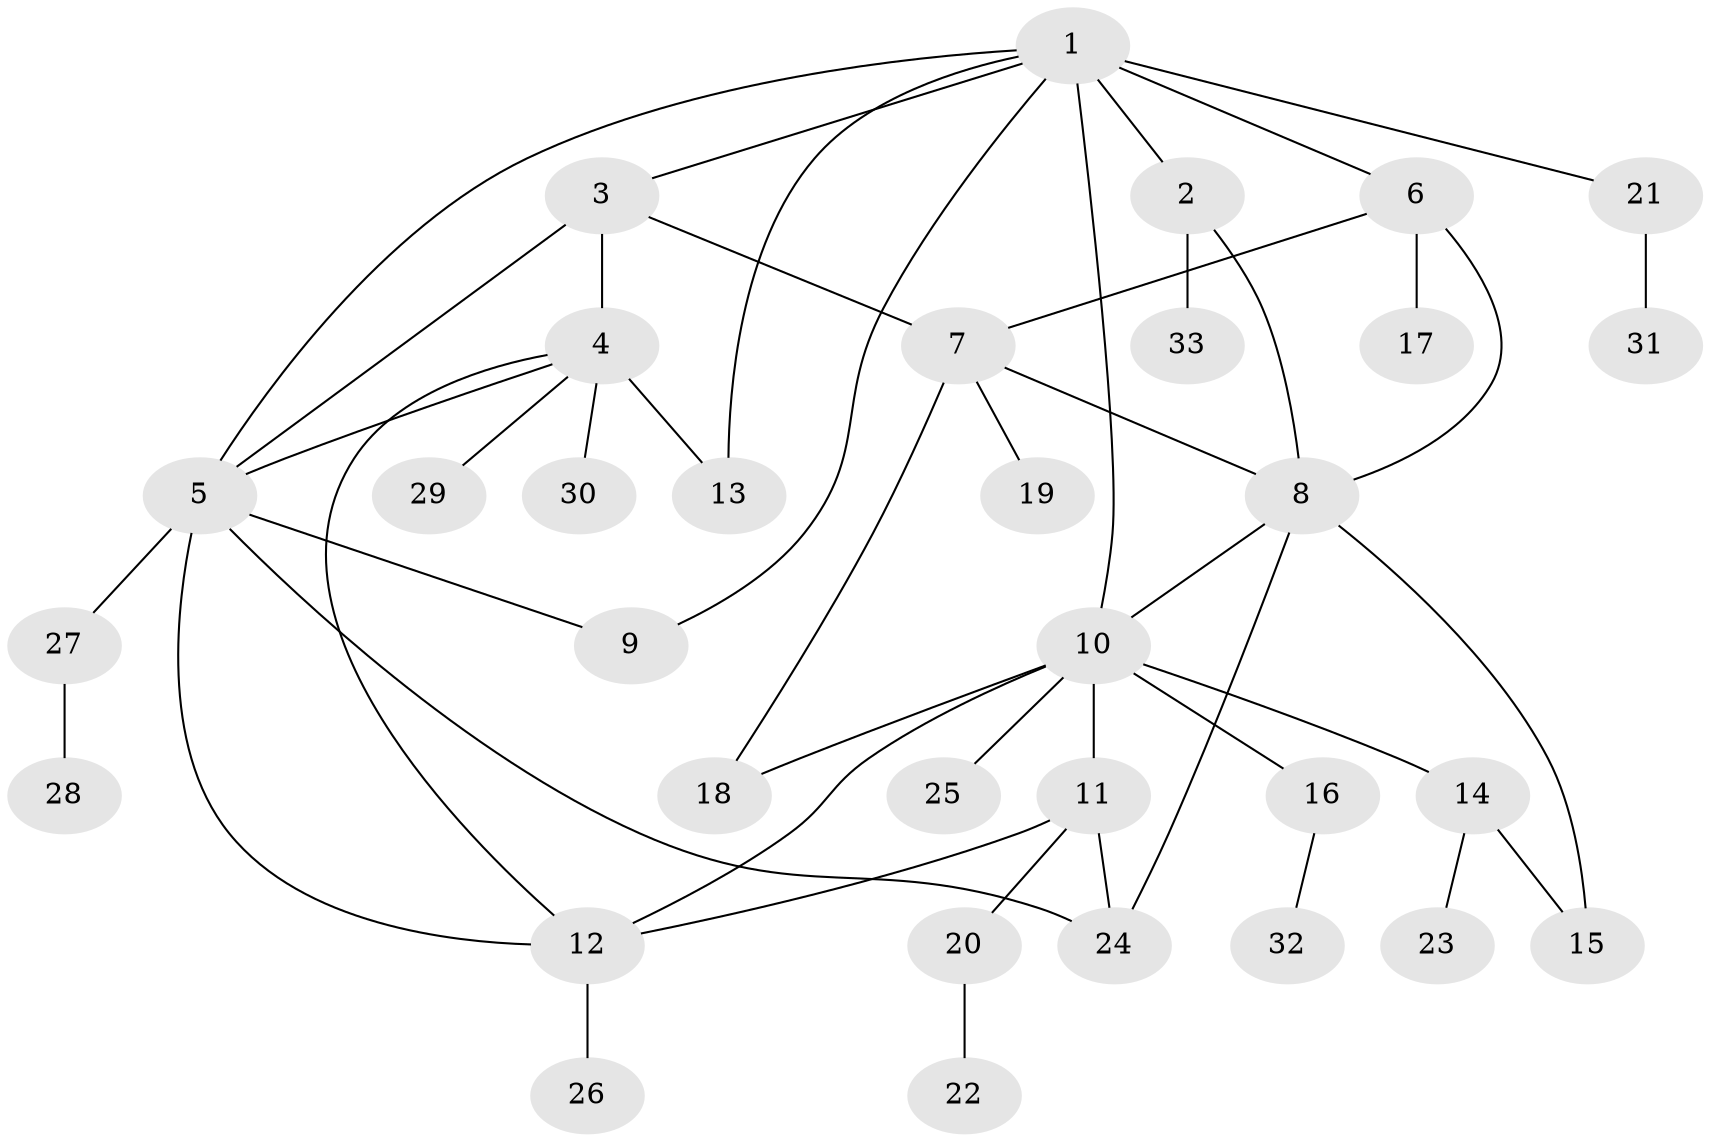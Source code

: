 // original degree distribution, {5: 0.06349206349206349, 4: 0.07936507936507936, 9: 0.015873015873015872, 6: 0.031746031746031744, 7: 0.031746031746031744, 8: 0.015873015873015872, 3: 0.07936507936507936, 10: 0.015873015873015872, 1: 0.5396825396825397, 2: 0.12698412698412698}
// Generated by graph-tools (version 1.1) at 2025/37/03/09/25 02:37:13]
// undirected, 33 vertices, 47 edges
graph export_dot {
graph [start="1"]
  node [color=gray90,style=filled];
  1;
  2;
  3;
  4;
  5;
  6;
  7;
  8;
  9;
  10;
  11;
  12;
  13;
  14;
  15;
  16;
  17;
  18;
  19;
  20;
  21;
  22;
  23;
  24;
  25;
  26;
  27;
  28;
  29;
  30;
  31;
  32;
  33;
  1 -- 2 [weight=2.0];
  1 -- 3 [weight=1.0];
  1 -- 5 [weight=1.0];
  1 -- 6 [weight=1.0];
  1 -- 9 [weight=1.0];
  1 -- 10 [weight=1.0];
  1 -- 13 [weight=1.0];
  1 -- 21 [weight=1.0];
  2 -- 8 [weight=1.0];
  2 -- 33 [weight=1.0];
  3 -- 4 [weight=1.0];
  3 -- 5 [weight=1.0];
  3 -- 7 [weight=1.0];
  4 -- 5 [weight=1.0];
  4 -- 12 [weight=1.0];
  4 -- 13 [weight=3.0];
  4 -- 29 [weight=1.0];
  4 -- 30 [weight=1.0];
  5 -- 9 [weight=1.0];
  5 -- 12 [weight=1.0];
  5 -- 24 [weight=1.0];
  5 -- 27 [weight=1.0];
  6 -- 7 [weight=1.0];
  6 -- 8 [weight=1.0];
  6 -- 17 [weight=2.0];
  7 -- 8 [weight=1.0];
  7 -- 18 [weight=2.0];
  7 -- 19 [weight=1.0];
  8 -- 10 [weight=1.0];
  8 -- 15 [weight=2.0];
  8 -- 24 [weight=1.0];
  10 -- 11 [weight=1.0];
  10 -- 12 [weight=1.0];
  10 -- 14 [weight=1.0];
  10 -- 16 [weight=1.0];
  10 -- 18 [weight=1.0];
  10 -- 25 [weight=2.0];
  11 -- 12 [weight=1.0];
  11 -- 20 [weight=1.0];
  11 -- 24 [weight=1.0];
  12 -- 26 [weight=1.0];
  14 -- 15 [weight=1.0];
  14 -- 23 [weight=1.0];
  16 -- 32 [weight=1.0];
  20 -- 22 [weight=1.0];
  21 -- 31 [weight=2.0];
  27 -- 28 [weight=1.0];
}
